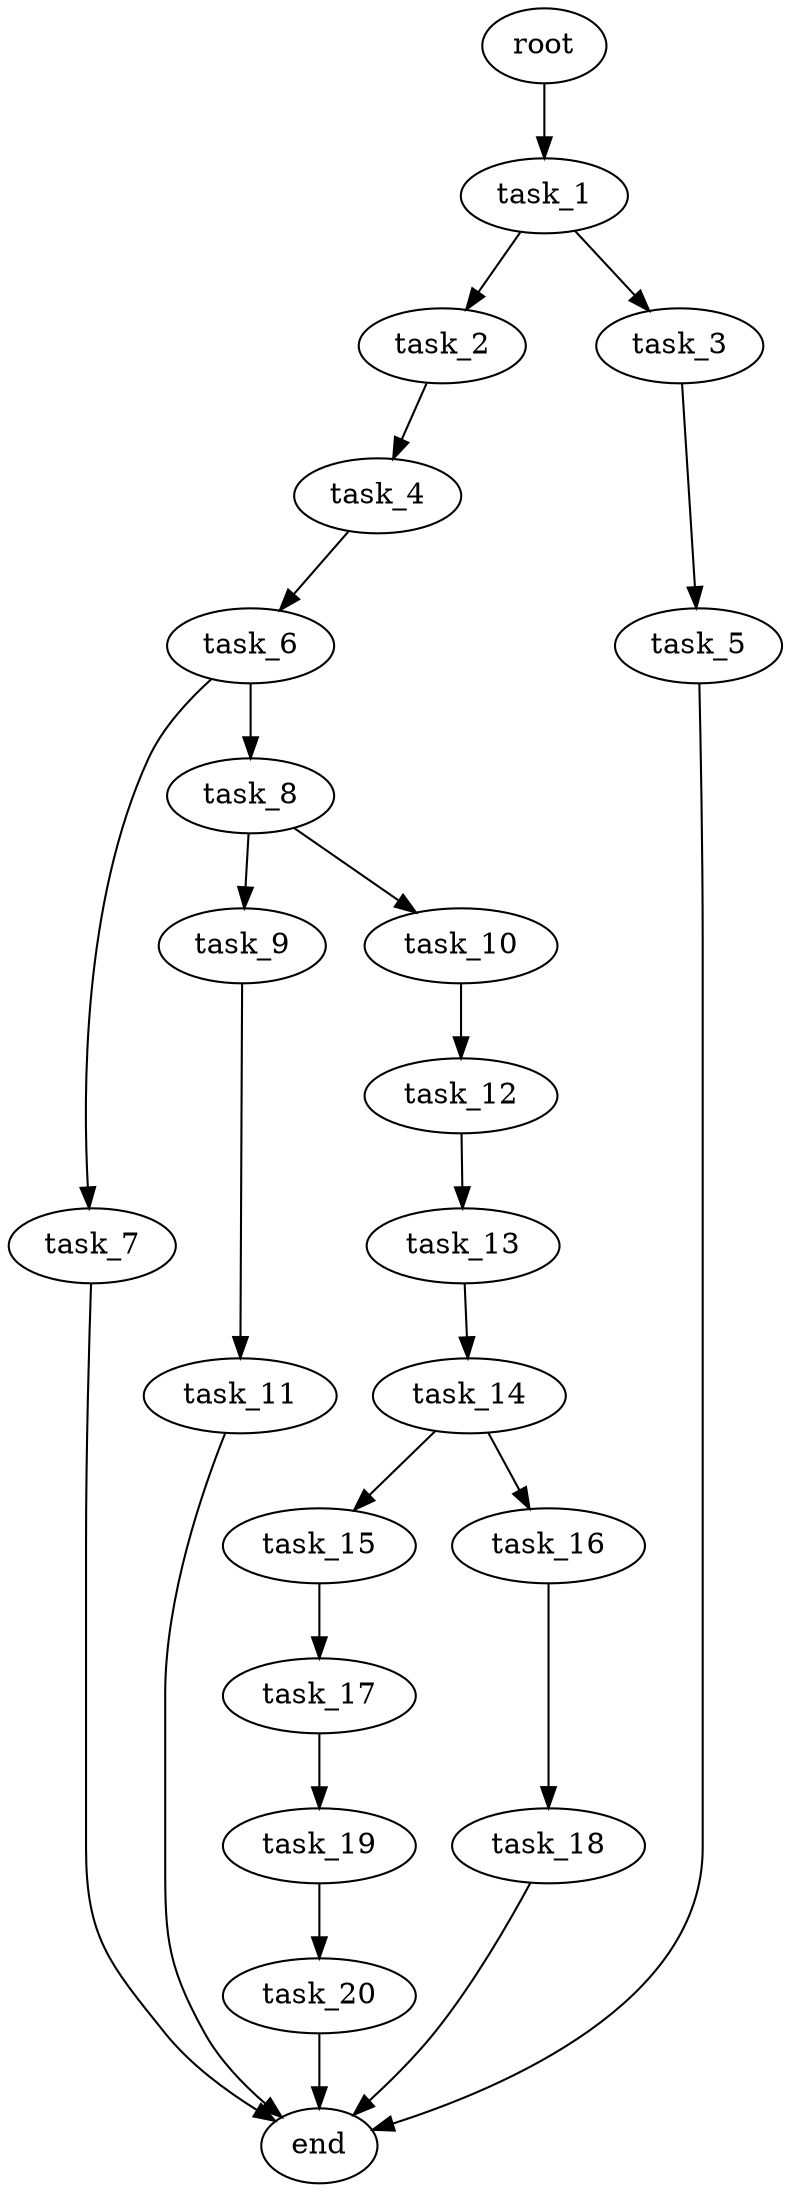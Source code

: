 digraph G {
  root [size="0.000000e+00"];
  task_1 [size="8.321600e+09"];
  task_2 [size="4.984257e+09"];
  task_3 [size="7.166317e+09"];
  task_4 [size="5.089211e+09"];
  task_5 [size="2.734976e+09"];
  task_6 [size="8.347405e+09"];
  task_7 [size="9.802466e+09"];
  task_8 [size="2.438065e+09"];
  task_9 [size="5.513100e+09"];
  task_10 [size="3.836477e+09"];
  task_11 [size="9.218760e+09"];
  task_12 [size="5.082901e+09"];
  task_13 [size="8.793383e+09"];
  task_14 [size="8.640405e+09"];
  task_15 [size="2.763198e+09"];
  task_16 [size="7.900272e+09"];
  task_17 [size="4.150009e+09"];
  task_18 [size="9.342550e+09"];
  task_19 [size="5.077869e+09"];
  task_20 [size="8.205674e+09"];
  end [size="0.000000e+00"];

  root -> task_1 [size="1.000000e-12"];
  task_1 -> task_2 [size="4.984257e+08"];
  task_1 -> task_3 [size="7.166317e+08"];
  task_2 -> task_4 [size="5.089211e+08"];
  task_3 -> task_5 [size="2.734976e+08"];
  task_4 -> task_6 [size="8.347405e+08"];
  task_5 -> end [size="1.000000e-12"];
  task_6 -> task_7 [size="9.802466e+08"];
  task_6 -> task_8 [size="2.438065e+08"];
  task_7 -> end [size="1.000000e-12"];
  task_8 -> task_9 [size="5.513100e+08"];
  task_8 -> task_10 [size="3.836477e+08"];
  task_9 -> task_11 [size="9.218760e+08"];
  task_10 -> task_12 [size="5.082901e+08"];
  task_11 -> end [size="1.000000e-12"];
  task_12 -> task_13 [size="8.793383e+08"];
  task_13 -> task_14 [size="8.640405e+08"];
  task_14 -> task_15 [size="2.763198e+08"];
  task_14 -> task_16 [size="7.900272e+08"];
  task_15 -> task_17 [size="4.150009e+08"];
  task_16 -> task_18 [size="9.342550e+08"];
  task_17 -> task_19 [size="5.077869e+08"];
  task_18 -> end [size="1.000000e-12"];
  task_19 -> task_20 [size="8.205674e+08"];
  task_20 -> end [size="1.000000e-12"];
}
